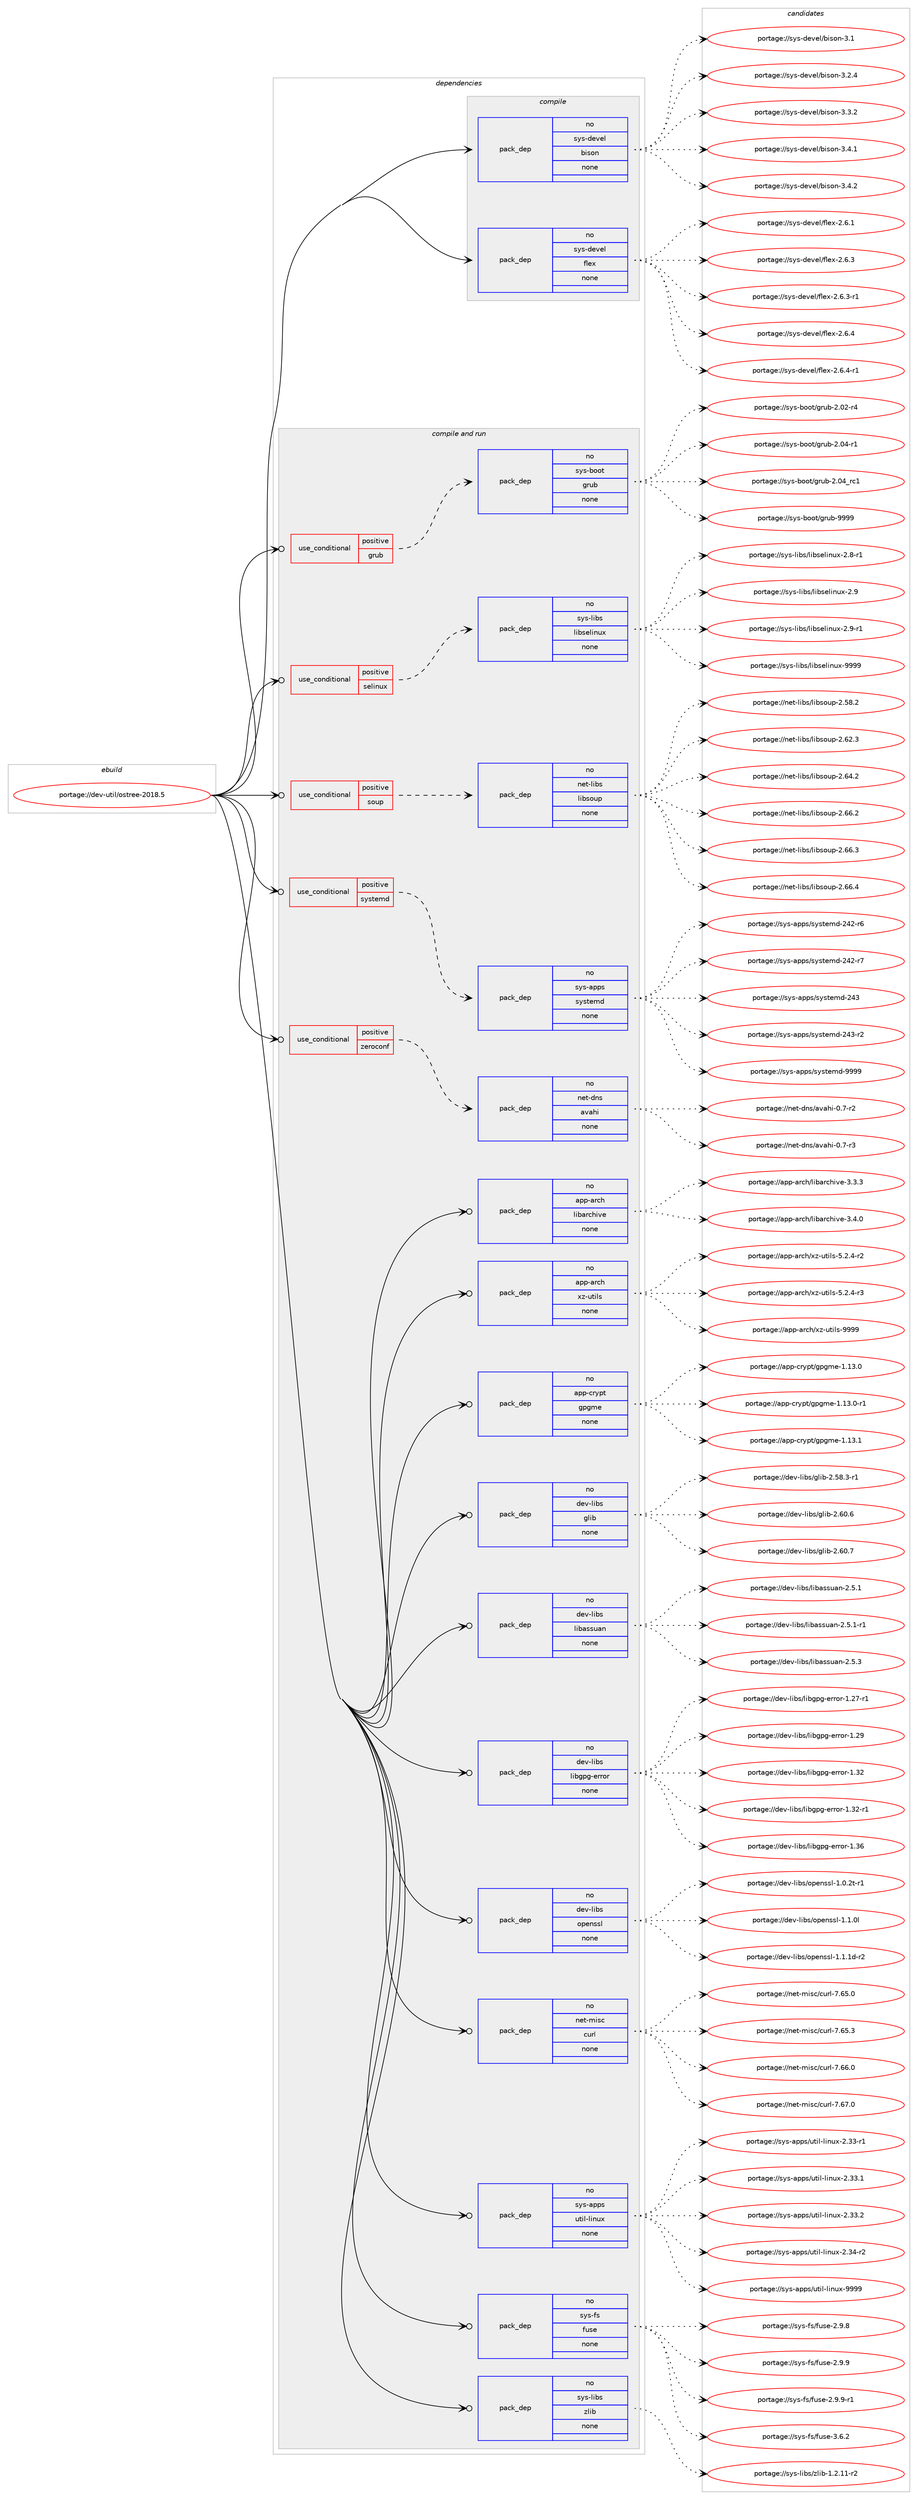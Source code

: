 digraph prolog {

# *************
# Graph options
# *************

newrank=true;
concentrate=true;
compound=true;
graph [rankdir=LR,fontname=Helvetica,fontsize=10,ranksep=1.5];#, ranksep=2.5, nodesep=0.2];
edge  [arrowhead=vee];
node  [fontname=Helvetica,fontsize=10];

# **********
# The ebuild
# **********

subgraph cluster_leftcol {
color=gray;
rank=same;
label=<<i>ebuild</i>>;
id [label="portage://dev-util/ostree-2018.5", color=red, width=4, href="../dev-util/ostree-2018.5.svg"];
}

# ****************
# The dependencies
# ****************

subgraph cluster_midcol {
color=gray;
label=<<i>dependencies</i>>;
subgraph cluster_compile {
fillcolor="#eeeeee";
style=filled;
label=<<i>compile</i>>;
subgraph pack189306 {
dependency264704 [label=<<TABLE BORDER="0" CELLBORDER="1" CELLSPACING="0" CELLPADDING="4" WIDTH="220"><TR><TD ROWSPAN="6" CELLPADDING="30">pack_dep</TD></TR><TR><TD WIDTH="110">no</TD></TR><TR><TD>sys-devel</TD></TR><TR><TD>bison</TD></TR><TR><TD>none</TD></TR><TR><TD></TD></TR></TABLE>>, shape=none, color=blue];
}
id:e -> dependency264704:w [weight=20,style="solid",arrowhead="vee"];
subgraph pack189307 {
dependency264705 [label=<<TABLE BORDER="0" CELLBORDER="1" CELLSPACING="0" CELLPADDING="4" WIDTH="220"><TR><TD ROWSPAN="6" CELLPADDING="30">pack_dep</TD></TR><TR><TD WIDTH="110">no</TD></TR><TR><TD>sys-devel</TD></TR><TR><TD>flex</TD></TR><TR><TD>none</TD></TR><TR><TD></TD></TR></TABLE>>, shape=none, color=blue];
}
id:e -> dependency264705:w [weight=20,style="solid",arrowhead="vee"];
}
subgraph cluster_compileandrun {
fillcolor="#eeeeee";
style=filled;
label=<<i>compile and run</i>>;
subgraph cond71698 {
dependency264706 [label=<<TABLE BORDER="0" CELLBORDER="1" CELLSPACING="0" CELLPADDING="4"><TR><TD ROWSPAN="3" CELLPADDING="10">use_conditional</TD></TR><TR><TD>positive</TD></TR><TR><TD>grub</TD></TR></TABLE>>, shape=none, color=red];
subgraph pack189308 {
dependency264707 [label=<<TABLE BORDER="0" CELLBORDER="1" CELLSPACING="0" CELLPADDING="4" WIDTH="220"><TR><TD ROWSPAN="6" CELLPADDING="30">pack_dep</TD></TR><TR><TD WIDTH="110">no</TD></TR><TR><TD>sys-boot</TD></TR><TR><TD>grub</TD></TR><TR><TD>none</TD></TR><TR><TD></TD></TR></TABLE>>, shape=none, color=blue];
}
dependency264706:e -> dependency264707:w [weight=20,style="dashed",arrowhead="vee"];
}
id:e -> dependency264706:w [weight=20,style="solid",arrowhead="odotvee"];
subgraph cond71699 {
dependency264708 [label=<<TABLE BORDER="0" CELLBORDER="1" CELLSPACING="0" CELLPADDING="4"><TR><TD ROWSPAN="3" CELLPADDING="10">use_conditional</TD></TR><TR><TD>positive</TD></TR><TR><TD>selinux</TD></TR></TABLE>>, shape=none, color=red];
subgraph pack189309 {
dependency264709 [label=<<TABLE BORDER="0" CELLBORDER="1" CELLSPACING="0" CELLPADDING="4" WIDTH="220"><TR><TD ROWSPAN="6" CELLPADDING="30">pack_dep</TD></TR><TR><TD WIDTH="110">no</TD></TR><TR><TD>sys-libs</TD></TR><TR><TD>libselinux</TD></TR><TR><TD>none</TD></TR><TR><TD></TD></TR></TABLE>>, shape=none, color=blue];
}
dependency264708:e -> dependency264709:w [weight=20,style="dashed",arrowhead="vee"];
}
id:e -> dependency264708:w [weight=20,style="solid",arrowhead="odotvee"];
subgraph cond71700 {
dependency264710 [label=<<TABLE BORDER="0" CELLBORDER="1" CELLSPACING="0" CELLPADDING="4"><TR><TD ROWSPAN="3" CELLPADDING="10">use_conditional</TD></TR><TR><TD>positive</TD></TR><TR><TD>soup</TD></TR></TABLE>>, shape=none, color=red];
subgraph pack189310 {
dependency264711 [label=<<TABLE BORDER="0" CELLBORDER="1" CELLSPACING="0" CELLPADDING="4" WIDTH="220"><TR><TD ROWSPAN="6" CELLPADDING="30">pack_dep</TD></TR><TR><TD WIDTH="110">no</TD></TR><TR><TD>net-libs</TD></TR><TR><TD>libsoup</TD></TR><TR><TD>none</TD></TR><TR><TD></TD></TR></TABLE>>, shape=none, color=blue];
}
dependency264710:e -> dependency264711:w [weight=20,style="dashed",arrowhead="vee"];
}
id:e -> dependency264710:w [weight=20,style="solid",arrowhead="odotvee"];
subgraph cond71701 {
dependency264712 [label=<<TABLE BORDER="0" CELLBORDER="1" CELLSPACING="0" CELLPADDING="4"><TR><TD ROWSPAN="3" CELLPADDING="10">use_conditional</TD></TR><TR><TD>positive</TD></TR><TR><TD>systemd</TD></TR></TABLE>>, shape=none, color=red];
subgraph pack189311 {
dependency264713 [label=<<TABLE BORDER="0" CELLBORDER="1" CELLSPACING="0" CELLPADDING="4" WIDTH="220"><TR><TD ROWSPAN="6" CELLPADDING="30">pack_dep</TD></TR><TR><TD WIDTH="110">no</TD></TR><TR><TD>sys-apps</TD></TR><TR><TD>systemd</TD></TR><TR><TD>none</TD></TR><TR><TD></TD></TR></TABLE>>, shape=none, color=blue];
}
dependency264712:e -> dependency264713:w [weight=20,style="dashed",arrowhead="vee"];
}
id:e -> dependency264712:w [weight=20,style="solid",arrowhead="odotvee"];
subgraph cond71702 {
dependency264714 [label=<<TABLE BORDER="0" CELLBORDER="1" CELLSPACING="0" CELLPADDING="4"><TR><TD ROWSPAN="3" CELLPADDING="10">use_conditional</TD></TR><TR><TD>positive</TD></TR><TR><TD>zeroconf</TD></TR></TABLE>>, shape=none, color=red];
subgraph pack189312 {
dependency264715 [label=<<TABLE BORDER="0" CELLBORDER="1" CELLSPACING="0" CELLPADDING="4" WIDTH="220"><TR><TD ROWSPAN="6" CELLPADDING="30">pack_dep</TD></TR><TR><TD WIDTH="110">no</TD></TR><TR><TD>net-dns</TD></TR><TR><TD>avahi</TD></TR><TR><TD>none</TD></TR><TR><TD></TD></TR></TABLE>>, shape=none, color=blue];
}
dependency264714:e -> dependency264715:w [weight=20,style="dashed",arrowhead="vee"];
}
id:e -> dependency264714:w [weight=20,style="solid",arrowhead="odotvee"];
subgraph pack189313 {
dependency264716 [label=<<TABLE BORDER="0" CELLBORDER="1" CELLSPACING="0" CELLPADDING="4" WIDTH="220"><TR><TD ROWSPAN="6" CELLPADDING="30">pack_dep</TD></TR><TR><TD WIDTH="110">no</TD></TR><TR><TD>app-arch</TD></TR><TR><TD>libarchive</TD></TR><TR><TD>none</TD></TR><TR><TD></TD></TR></TABLE>>, shape=none, color=blue];
}
id:e -> dependency264716:w [weight=20,style="solid",arrowhead="odotvee"];
subgraph pack189314 {
dependency264717 [label=<<TABLE BORDER="0" CELLBORDER="1" CELLSPACING="0" CELLPADDING="4" WIDTH="220"><TR><TD ROWSPAN="6" CELLPADDING="30">pack_dep</TD></TR><TR><TD WIDTH="110">no</TD></TR><TR><TD>app-arch</TD></TR><TR><TD>xz-utils</TD></TR><TR><TD>none</TD></TR><TR><TD></TD></TR></TABLE>>, shape=none, color=blue];
}
id:e -> dependency264717:w [weight=20,style="solid",arrowhead="odotvee"];
subgraph pack189315 {
dependency264718 [label=<<TABLE BORDER="0" CELLBORDER="1" CELLSPACING="0" CELLPADDING="4" WIDTH="220"><TR><TD ROWSPAN="6" CELLPADDING="30">pack_dep</TD></TR><TR><TD WIDTH="110">no</TD></TR><TR><TD>app-crypt</TD></TR><TR><TD>gpgme</TD></TR><TR><TD>none</TD></TR><TR><TD></TD></TR></TABLE>>, shape=none, color=blue];
}
id:e -> dependency264718:w [weight=20,style="solid",arrowhead="odotvee"];
subgraph pack189316 {
dependency264719 [label=<<TABLE BORDER="0" CELLBORDER="1" CELLSPACING="0" CELLPADDING="4" WIDTH="220"><TR><TD ROWSPAN="6" CELLPADDING="30">pack_dep</TD></TR><TR><TD WIDTH="110">no</TD></TR><TR><TD>dev-libs</TD></TR><TR><TD>glib</TD></TR><TR><TD>none</TD></TR><TR><TD></TD></TR></TABLE>>, shape=none, color=blue];
}
id:e -> dependency264719:w [weight=20,style="solid",arrowhead="odotvee"];
subgraph pack189317 {
dependency264720 [label=<<TABLE BORDER="0" CELLBORDER="1" CELLSPACING="0" CELLPADDING="4" WIDTH="220"><TR><TD ROWSPAN="6" CELLPADDING="30">pack_dep</TD></TR><TR><TD WIDTH="110">no</TD></TR><TR><TD>dev-libs</TD></TR><TR><TD>libassuan</TD></TR><TR><TD>none</TD></TR><TR><TD></TD></TR></TABLE>>, shape=none, color=blue];
}
id:e -> dependency264720:w [weight=20,style="solid",arrowhead="odotvee"];
subgraph pack189318 {
dependency264721 [label=<<TABLE BORDER="0" CELLBORDER="1" CELLSPACING="0" CELLPADDING="4" WIDTH="220"><TR><TD ROWSPAN="6" CELLPADDING="30">pack_dep</TD></TR><TR><TD WIDTH="110">no</TD></TR><TR><TD>dev-libs</TD></TR><TR><TD>libgpg-error</TD></TR><TR><TD>none</TD></TR><TR><TD></TD></TR></TABLE>>, shape=none, color=blue];
}
id:e -> dependency264721:w [weight=20,style="solid",arrowhead="odotvee"];
subgraph pack189319 {
dependency264722 [label=<<TABLE BORDER="0" CELLBORDER="1" CELLSPACING="0" CELLPADDING="4" WIDTH="220"><TR><TD ROWSPAN="6" CELLPADDING="30">pack_dep</TD></TR><TR><TD WIDTH="110">no</TD></TR><TR><TD>dev-libs</TD></TR><TR><TD>openssl</TD></TR><TR><TD>none</TD></TR><TR><TD></TD></TR></TABLE>>, shape=none, color=blue];
}
id:e -> dependency264722:w [weight=20,style="solid",arrowhead="odotvee"];
subgraph pack189320 {
dependency264723 [label=<<TABLE BORDER="0" CELLBORDER="1" CELLSPACING="0" CELLPADDING="4" WIDTH="220"><TR><TD ROWSPAN="6" CELLPADDING="30">pack_dep</TD></TR><TR><TD WIDTH="110">no</TD></TR><TR><TD>net-misc</TD></TR><TR><TD>curl</TD></TR><TR><TD>none</TD></TR><TR><TD></TD></TR></TABLE>>, shape=none, color=blue];
}
id:e -> dependency264723:w [weight=20,style="solid",arrowhead="odotvee"];
subgraph pack189321 {
dependency264724 [label=<<TABLE BORDER="0" CELLBORDER="1" CELLSPACING="0" CELLPADDING="4" WIDTH="220"><TR><TD ROWSPAN="6" CELLPADDING="30">pack_dep</TD></TR><TR><TD WIDTH="110">no</TD></TR><TR><TD>sys-apps</TD></TR><TR><TD>util-linux</TD></TR><TR><TD>none</TD></TR><TR><TD></TD></TR></TABLE>>, shape=none, color=blue];
}
id:e -> dependency264724:w [weight=20,style="solid",arrowhead="odotvee"];
subgraph pack189322 {
dependency264725 [label=<<TABLE BORDER="0" CELLBORDER="1" CELLSPACING="0" CELLPADDING="4" WIDTH="220"><TR><TD ROWSPAN="6" CELLPADDING="30">pack_dep</TD></TR><TR><TD WIDTH="110">no</TD></TR><TR><TD>sys-fs</TD></TR><TR><TD>fuse</TD></TR><TR><TD>none</TD></TR><TR><TD></TD></TR></TABLE>>, shape=none, color=blue];
}
id:e -> dependency264725:w [weight=20,style="solid",arrowhead="odotvee"];
subgraph pack189323 {
dependency264726 [label=<<TABLE BORDER="0" CELLBORDER="1" CELLSPACING="0" CELLPADDING="4" WIDTH="220"><TR><TD ROWSPAN="6" CELLPADDING="30">pack_dep</TD></TR><TR><TD WIDTH="110">no</TD></TR><TR><TD>sys-libs</TD></TR><TR><TD>zlib</TD></TR><TR><TD>none</TD></TR><TR><TD></TD></TR></TABLE>>, shape=none, color=blue];
}
id:e -> dependency264726:w [weight=20,style="solid",arrowhead="odotvee"];
}
subgraph cluster_run {
fillcolor="#eeeeee";
style=filled;
label=<<i>run</i>>;
}
}

# **************
# The candidates
# **************

subgraph cluster_choices {
rank=same;
color=gray;
label=<<i>candidates</i>>;

subgraph choice189306 {
color=black;
nodesep=1;
choiceportage11512111545100101118101108479810511511111045514649 [label="portage://sys-devel/bison-3.1", color=red, width=4,href="../sys-devel/bison-3.1.svg"];
choiceportage115121115451001011181011084798105115111110455146504652 [label="portage://sys-devel/bison-3.2.4", color=red, width=4,href="../sys-devel/bison-3.2.4.svg"];
choiceportage115121115451001011181011084798105115111110455146514650 [label="portage://sys-devel/bison-3.3.2", color=red, width=4,href="../sys-devel/bison-3.3.2.svg"];
choiceportage115121115451001011181011084798105115111110455146524649 [label="portage://sys-devel/bison-3.4.1", color=red, width=4,href="../sys-devel/bison-3.4.1.svg"];
choiceportage115121115451001011181011084798105115111110455146524650 [label="portage://sys-devel/bison-3.4.2", color=red, width=4,href="../sys-devel/bison-3.4.2.svg"];
dependency264704:e -> choiceportage11512111545100101118101108479810511511111045514649:w [style=dotted,weight="100"];
dependency264704:e -> choiceportage115121115451001011181011084798105115111110455146504652:w [style=dotted,weight="100"];
dependency264704:e -> choiceportage115121115451001011181011084798105115111110455146514650:w [style=dotted,weight="100"];
dependency264704:e -> choiceportage115121115451001011181011084798105115111110455146524649:w [style=dotted,weight="100"];
dependency264704:e -> choiceportage115121115451001011181011084798105115111110455146524650:w [style=dotted,weight="100"];
}
subgraph choice189307 {
color=black;
nodesep=1;
choiceportage1151211154510010111810110847102108101120455046544649 [label="portage://sys-devel/flex-2.6.1", color=red, width=4,href="../sys-devel/flex-2.6.1.svg"];
choiceportage1151211154510010111810110847102108101120455046544651 [label="portage://sys-devel/flex-2.6.3", color=red, width=4,href="../sys-devel/flex-2.6.3.svg"];
choiceportage11512111545100101118101108471021081011204550465446514511449 [label="portage://sys-devel/flex-2.6.3-r1", color=red, width=4,href="../sys-devel/flex-2.6.3-r1.svg"];
choiceportage1151211154510010111810110847102108101120455046544652 [label="portage://sys-devel/flex-2.6.4", color=red, width=4,href="../sys-devel/flex-2.6.4.svg"];
choiceportage11512111545100101118101108471021081011204550465446524511449 [label="portage://sys-devel/flex-2.6.4-r1", color=red, width=4,href="../sys-devel/flex-2.6.4-r1.svg"];
dependency264705:e -> choiceportage1151211154510010111810110847102108101120455046544649:w [style=dotted,weight="100"];
dependency264705:e -> choiceportage1151211154510010111810110847102108101120455046544651:w [style=dotted,weight="100"];
dependency264705:e -> choiceportage11512111545100101118101108471021081011204550465446514511449:w [style=dotted,weight="100"];
dependency264705:e -> choiceportage1151211154510010111810110847102108101120455046544652:w [style=dotted,weight="100"];
dependency264705:e -> choiceportage11512111545100101118101108471021081011204550465446524511449:w [style=dotted,weight="100"];
}
subgraph choice189308 {
color=black;
nodesep=1;
choiceportage1151211154598111111116471031141179845504648504511452 [label="portage://sys-boot/grub-2.02-r4", color=red, width=4,href="../sys-boot/grub-2.02-r4.svg"];
choiceportage1151211154598111111116471031141179845504648524511449 [label="portage://sys-boot/grub-2.04-r1", color=red, width=4,href="../sys-boot/grub-2.04-r1.svg"];
choiceportage115121115459811111111647103114117984550464852951149949 [label="portage://sys-boot/grub-2.04_rc1", color=red, width=4,href="../sys-boot/grub-2.04_rc1.svg"];
choiceportage115121115459811111111647103114117984557575757 [label="portage://sys-boot/grub-9999", color=red, width=4,href="../sys-boot/grub-9999.svg"];
dependency264707:e -> choiceportage1151211154598111111116471031141179845504648504511452:w [style=dotted,weight="100"];
dependency264707:e -> choiceportage1151211154598111111116471031141179845504648524511449:w [style=dotted,weight="100"];
dependency264707:e -> choiceportage115121115459811111111647103114117984550464852951149949:w [style=dotted,weight="100"];
dependency264707:e -> choiceportage115121115459811111111647103114117984557575757:w [style=dotted,weight="100"];
}
subgraph choice189309 {
color=black;
nodesep=1;
choiceportage11512111545108105981154710810598115101108105110117120455046564511449 [label="portage://sys-libs/libselinux-2.8-r1", color=red, width=4,href="../sys-libs/libselinux-2.8-r1.svg"];
choiceportage1151211154510810598115471081059811510110810511011712045504657 [label="portage://sys-libs/libselinux-2.9", color=red, width=4,href="../sys-libs/libselinux-2.9.svg"];
choiceportage11512111545108105981154710810598115101108105110117120455046574511449 [label="portage://sys-libs/libselinux-2.9-r1", color=red, width=4,href="../sys-libs/libselinux-2.9-r1.svg"];
choiceportage115121115451081059811547108105981151011081051101171204557575757 [label="portage://sys-libs/libselinux-9999", color=red, width=4,href="../sys-libs/libselinux-9999.svg"];
dependency264709:e -> choiceportage11512111545108105981154710810598115101108105110117120455046564511449:w [style=dotted,weight="100"];
dependency264709:e -> choiceportage1151211154510810598115471081059811510110810511011712045504657:w [style=dotted,weight="100"];
dependency264709:e -> choiceportage11512111545108105981154710810598115101108105110117120455046574511449:w [style=dotted,weight="100"];
dependency264709:e -> choiceportage115121115451081059811547108105981151011081051101171204557575757:w [style=dotted,weight="100"];
}
subgraph choice189310 {
color=black;
nodesep=1;
choiceportage1101011164510810598115471081059811511111711245504653564650 [label="portage://net-libs/libsoup-2.58.2", color=red, width=4,href="../net-libs/libsoup-2.58.2.svg"];
choiceportage1101011164510810598115471081059811511111711245504654504651 [label="portage://net-libs/libsoup-2.62.3", color=red, width=4,href="../net-libs/libsoup-2.62.3.svg"];
choiceportage1101011164510810598115471081059811511111711245504654524650 [label="portage://net-libs/libsoup-2.64.2", color=red, width=4,href="../net-libs/libsoup-2.64.2.svg"];
choiceportage1101011164510810598115471081059811511111711245504654544650 [label="portage://net-libs/libsoup-2.66.2", color=red, width=4,href="../net-libs/libsoup-2.66.2.svg"];
choiceportage1101011164510810598115471081059811511111711245504654544651 [label="portage://net-libs/libsoup-2.66.3", color=red, width=4,href="../net-libs/libsoup-2.66.3.svg"];
choiceportage1101011164510810598115471081059811511111711245504654544652 [label="portage://net-libs/libsoup-2.66.4", color=red, width=4,href="../net-libs/libsoup-2.66.4.svg"];
dependency264711:e -> choiceportage1101011164510810598115471081059811511111711245504653564650:w [style=dotted,weight="100"];
dependency264711:e -> choiceportage1101011164510810598115471081059811511111711245504654504651:w [style=dotted,weight="100"];
dependency264711:e -> choiceportage1101011164510810598115471081059811511111711245504654524650:w [style=dotted,weight="100"];
dependency264711:e -> choiceportage1101011164510810598115471081059811511111711245504654544650:w [style=dotted,weight="100"];
dependency264711:e -> choiceportage1101011164510810598115471081059811511111711245504654544651:w [style=dotted,weight="100"];
dependency264711:e -> choiceportage1101011164510810598115471081059811511111711245504654544652:w [style=dotted,weight="100"];
}
subgraph choice189311 {
color=black;
nodesep=1;
choiceportage115121115459711211211547115121115116101109100455052504511454 [label="portage://sys-apps/systemd-242-r6", color=red, width=4,href="../sys-apps/systemd-242-r6.svg"];
choiceportage115121115459711211211547115121115116101109100455052504511455 [label="portage://sys-apps/systemd-242-r7", color=red, width=4,href="../sys-apps/systemd-242-r7.svg"];
choiceportage11512111545971121121154711512111511610110910045505251 [label="portage://sys-apps/systemd-243", color=red, width=4,href="../sys-apps/systemd-243.svg"];
choiceportage115121115459711211211547115121115116101109100455052514511450 [label="portage://sys-apps/systemd-243-r2", color=red, width=4,href="../sys-apps/systemd-243-r2.svg"];
choiceportage1151211154597112112115471151211151161011091004557575757 [label="portage://sys-apps/systemd-9999", color=red, width=4,href="../sys-apps/systemd-9999.svg"];
dependency264713:e -> choiceportage115121115459711211211547115121115116101109100455052504511454:w [style=dotted,weight="100"];
dependency264713:e -> choiceportage115121115459711211211547115121115116101109100455052504511455:w [style=dotted,weight="100"];
dependency264713:e -> choiceportage11512111545971121121154711512111511610110910045505251:w [style=dotted,weight="100"];
dependency264713:e -> choiceportage115121115459711211211547115121115116101109100455052514511450:w [style=dotted,weight="100"];
dependency264713:e -> choiceportage1151211154597112112115471151211151161011091004557575757:w [style=dotted,weight="100"];
}
subgraph choice189312 {
color=black;
nodesep=1;
choiceportage11010111645100110115479711897104105454846554511450 [label="portage://net-dns/avahi-0.7-r2", color=red, width=4,href="../net-dns/avahi-0.7-r2.svg"];
choiceportage11010111645100110115479711897104105454846554511451 [label="portage://net-dns/avahi-0.7-r3", color=red, width=4,href="../net-dns/avahi-0.7-r3.svg"];
dependency264715:e -> choiceportage11010111645100110115479711897104105454846554511450:w [style=dotted,weight="100"];
dependency264715:e -> choiceportage11010111645100110115479711897104105454846554511451:w [style=dotted,weight="100"];
}
subgraph choice189313 {
color=black;
nodesep=1;
choiceportage9711211245971149910447108105989711499104105118101455146514651 [label="portage://app-arch/libarchive-3.3.3", color=red, width=4,href="../app-arch/libarchive-3.3.3.svg"];
choiceportage9711211245971149910447108105989711499104105118101455146524648 [label="portage://app-arch/libarchive-3.4.0", color=red, width=4,href="../app-arch/libarchive-3.4.0.svg"];
dependency264716:e -> choiceportage9711211245971149910447108105989711499104105118101455146514651:w [style=dotted,weight="100"];
dependency264716:e -> choiceportage9711211245971149910447108105989711499104105118101455146524648:w [style=dotted,weight="100"];
}
subgraph choice189314 {
color=black;
nodesep=1;
choiceportage9711211245971149910447120122451171161051081154553465046524511450 [label="portage://app-arch/xz-utils-5.2.4-r2", color=red, width=4,href="../app-arch/xz-utils-5.2.4-r2.svg"];
choiceportage9711211245971149910447120122451171161051081154553465046524511451 [label="portage://app-arch/xz-utils-5.2.4-r3", color=red, width=4,href="../app-arch/xz-utils-5.2.4-r3.svg"];
choiceportage9711211245971149910447120122451171161051081154557575757 [label="portage://app-arch/xz-utils-9999", color=red, width=4,href="../app-arch/xz-utils-9999.svg"];
dependency264717:e -> choiceportage9711211245971149910447120122451171161051081154553465046524511450:w [style=dotted,weight="100"];
dependency264717:e -> choiceportage9711211245971149910447120122451171161051081154553465046524511451:w [style=dotted,weight="100"];
dependency264717:e -> choiceportage9711211245971149910447120122451171161051081154557575757:w [style=dotted,weight="100"];
}
subgraph choice189315 {
color=black;
nodesep=1;
choiceportage9711211245991141211121164710311210310910145494649514648 [label="portage://app-crypt/gpgme-1.13.0", color=red, width=4,href="../app-crypt/gpgme-1.13.0.svg"];
choiceportage97112112459911412111211647103112103109101454946495146484511449 [label="portage://app-crypt/gpgme-1.13.0-r1", color=red, width=4,href="../app-crypt/gpgme-1.13.0-r1.svg"];
choiceportage9711211245991141211121164710311210310910145494649514649 [label="portage://app-crypt/gpgme-1.13.1", color=red, width=4,href="../app-crypt/gpgme-1.13.1.svg"];
dependency264718:e -> choiceportage9711211245991141211121164710311210310910145494649514648:w [style=dotted,weight="100"];
dependency264718:e -> choiceportage97112112459911412111211647103112103109101454946495146484511449:w [style=dotted,weight="100"];
dependency264718:e -> choiceportage9711211245991141211121164710311210310910145494649514649:w [style=dotted,weight="100"];
}
subgraph choice189316 {
color=black;
nodesep=1;
choiceportage10010111845108105981154710310810598455046535646514511449 [label="portage://dev-libs/glib-2.58.3-r1", color=red, width=4,href="../dev-libs/glib-2.58.3-r1.svg"];
choiceportage1001011184510810598115471031081059845504654484654 [label="portage://dev-libs/glib-2.60.6", color=red, width=4,href="../dev-libs/glib-2.60.6.svg"];
choiceportage1001011184510810598115471031081059845504654484655 [label="portage://dev-libs/glib-2.60.7", color=red, width=4,href="../dev-libs/glib-2.60.7.svg"];
dependency264719:e -> choiceportage10010111845108105981154710310810598455046535646514511449:w [style=dotted,weight="100"];
dependency264719:e -> choiceportage1001011184510810598115471031081059845504654484654:w [style=dotted,weight="100"];
dependency264719:e -> choiceportage1001011184510810598115471031081059845504654484655:w [style=dotted,weight="100"];
}
subgraph choice189317 {
color=black;
nodesep=1;
choiceportage100101118451081059811547108105989711511511797110455046534649 [label="portage://dev-libs/libassuan-2.5.1", color=red, width=4,href="../dev-libs/libassuan-2.5.1.svg"];
choiceportage1001011184510810598115471081059897115115117971104550465346494511449 [label="portage://dev-libs/libassuan-2.5.1-r1", color=red, width=4,href="../dev-libs/libassuan-2.5.1-r1.svg"];
choiceportage100101118451081059811547108105989711511511797110455046534651 [label="portage://dev-libs/libassuan-2.5.3", color=red, width=4,href="../dev-libs/libassuan-2.5.3.svg"];
dependency264720:e -> choiceportage100101118451081059811547108105989711511511797110455046534649:w [style=dotted,weight="100"];
dependency264720:e -> choiceportage1001011184510810598115471081059897115115117971104550465346494511449:w [style=dotted,weight="100"];
dependency264720:e -> choiceportage100101118451081059811547108105989711511511797110455046534651:w [style=dotted,weight="100"];
}
subgraph choice189318 {
color=black;
nodesep=1;
choiceportage100101118451081059811547108105981031121034510111411411111445494650554511449 [label="portage://dev-libs/libgpg-error-1.27-r1", color=red, width=4,href="../dev-libs/libgpg-error-1.27-r1.svg"];
choiceportage10010111845108105981154710810598103112103451011141141111144549465057 [label="portage://dev-libs/libgpg-error-1.29", color=red, width=4,href="../dev-libs/libgpg-error-1.29.svg"];
choiceportage10010111845108105981154710810598103112103451011141141111144549465150 [label="portage://dev-libs/libgpg-error-1.32", color=red, width=4,href="../dev-libs/libgpg-error-1.32.svg"];
choiceportage100101118451081059811547108105981031121034510111411411111445494651504511449 [label="portage://dev-libs/libgpg-error-1.32-r1", color=red, width=4,href="../dev-libs/libgpg-error-1.32-r1.svg"];
choiceportage10010111845108105981154710810598103112103451011141141111144549465154 [label="portage://dev-libs/libgpg-error-1.36", color=red, width=4,href="../dev-libs/libgpg-error-1.36.svg"];
dependency264721:e -> choiceportage100101118451081059811547108105981031121034510111411411111445494650554511449:w [style=dotted,weight="100"];
dependency264721:e -> choiceportage10010111845108105981154710810598103112103451011141141111144549465057:w [style=dotted,weight="100"];
dependency264721:e -> choiceportage10010111845108105981154710810598103112103451011141141111144549465150:w [style=dotted,weight="100"];
dependency264721:e -> choiceportage100101118451081059811547108105981031121034510111411411111445494651504511449:w [style=dotted,weight="100"];
dependency264721:e -> choiceportage10010111845108105981154710810598103112103451011141141111144549465154:w [style=dotted,weight="100"];
}
subgraph choice189319 {
color=black;
nodesep=1;
choiceportage1001011184510810598115471111121011101151151084549464846501164511449 [label="portage://dev-libs/openssl-1.0.2t-r1", color=red, width=4,href="../dev-libs/openssl-1.0.2t-r1.svg"];
choiceportage100101118451081059811547111112101110115115108454946494648108 [label="portage://dev-libs/openssl-1.1.0l", color=red, width=4,href="../dev-libs/openssl-1.1.0l.svg"];
choiceportage1001011184510810598115471111121011101151151084549464946491004511450 [label="portage://dev-libs/openssl-1.1.1d-r2", color=red, width=4,href="../dev-libs/openssl-1.1.1d-r2.svg"];
dependency264722:e -> choiceportage1001011184510810598115471111121011101151151084549464846501164511449:w [style=dotted,weight="100"];
dependency264722:e -> choiceportage100101118451081059811547111112101110115115108454946494648108:w [style=dotted,weight="100"];
dependency264722:e -> choiceportage1001011184510810598115471111121011101151151084549464946491004511450:w [style=dotted,weight="100"];
}
subgraph choice189320 {
color=black;
nodesep=1;
choiceportage1101011164510910511599479911711410845554654534648 [label="portage://net-misc/curl-7.65.0", color=red, width=4,href="../net-misc/curl-7.65.0.svg"];
choiceportage1101011164510910511599479911711410845554654534651 [label="portage://net-misc/curl-7.65.3", color=red, width=4,href="../net-misc/curl-7.65.3.svg"];
choiceportage1101011164510910511599479911711410845554654544648 [label="portage://net-misc/curl-7.66.0", color=red, width=4,href="../net-misc/curl-7.66.0.svg"];
choiceportage1101011164510910511599479911711410845554654554648 [label="portage://net-misc/curl-7.67.0", color=red, width=4,href="../net-misc/curl-7.67.0.svg"];
dependency264723:e -> choiceportage1101011164510910511599479911711410845554654534648:w [style=dotted,weight="100"];
dependency264723:e -> choiceportage1101011164510910511599479911711410845554654534651:w [style=dotted,weight="100"];
dependency264723:e -> choiceportage1101011164510910511599479911711410845554654544648:w [style=dotted,weight="100"];
dependency264723:e -> choiceportage1101011164510910511599479911711410845554654554648:w [style=dotted,weight="100"];
}
subgraph choice189321 {
color=black;
nodesep=1;
choiceportage1151211154597112112115471171161051084510810511011712045504651514511449 [label="portage://sys-apps/util-linux-2.33-r1", color=red, width=4,href="../sys-apps/util-linux-2.33-r1.svg"];
choiceportage1151211154597112112115471171161051084510810511011712045504651514649 [label="portage://sys-apps/util-linux-2.33.1", color=red, width=4,href="../sys-apps/util-linux-2.33.1.svg"];
choiceportage1151211154597112112115471171161051084510810511011712045504651514650 [label="portage://sys-apps/util-linux-2.33.2", color=red, width=4,href="../sys-apps/util-linux-2.33.2.svg"];
choiceportage1151211154597112112115471171161051084510810511011712045504651524511450 [label="portage://sys-apps/util-linux-2.34-r2", color=red, width=4,href="../sys-apps/util-linux-2.34-r2.svg"];
choiceportage115121115459711211211547117116105108451081051101171204557575757 [label="portage://sys-apps/util-linux-9999", color=red, width=4,href="../sys-apps/util-linux-9999.svg"];
dependency264724:e -> choiceportage1151211154597112112115471171161051084510810511011712045504651514511449:w [style=dotted,weight="100"];
dependency264724:e -> choiceportage1151211154597112112115471171161051084510810511011712045504651514649:w [style=dotted,weight="100"];
dependency264724:e -> choiceportage1151211154597112112115471171161051084510810511011712045504651514650:w [style=dotted,weight="100"];
dependency264724:e -> choiceportage1151211154597112112115471171161051084510810511011712045504651524511450:w [style=dotted,weight="100"];
dependency264724:e -> choiceportage115121115459711211211547117116105108451081051101171204557575757:w [style=dotted,weight="100"];
}
subgraph choice189322 {
color=black;
nodesep=1;
choiceportage1151211154510211547102117115101455046574656 [label="portage://sys-fs/fuse-2.9.8", color=red, width=4,href="../sys-fs/fuse-2.9.8.svg"];
choiceportage1151211154510211547102117115101455046574657 [label="portage://sys-fs/fuse-2.9.9", color=red, width=4,href="../sys-fs/fuse-2.9.9.svg"];
choiceportage11512111545102115471021171151014550465746574511449 [label="portage://sys-fs/fuse-2.9.9-r1", color=red, width=4,href="../sys-fs/fuse-2.9.9-r1.svg"];
choiceportage1151211154510211547102117115101455146544650 [label="portage://sys-fs/fuse-3.6.2", color=red, width=4,href="../sys-fs/fuse-3.6.2.svg"];
dependency264725:e -> choiceportage1151211154510211547102117115101455046574656:w [style=dotted,weight="100"];
dependency264725:e -> choiceportage1151211154510211547102117115101455046574657:w [style=dotted,weight="100"];
dependency264725:e -> choiceportage11512111545102115471021171151014550465746574511449:w [style=dotted,weight="100"];
dependency264725:e -> choiceportage1151211154510211547102117115101455146544650:w [style=dotted,weight="100"];
}
subgraph choice189323 {
color=black;
nodesep=1;
choiceportage11512111545108105981154712210810598454946504649494511450 [label="portage://sys-libs/zlib-1.2.11-r2", color=red, width=4,href="../sys-libs/zlib-1.2.11-r2.svg"];
dependency264726:e -> choiceportage11512111545108105981154712210810598454946504649494511450:w [style=dotted,weight="100"];
}
}

}
